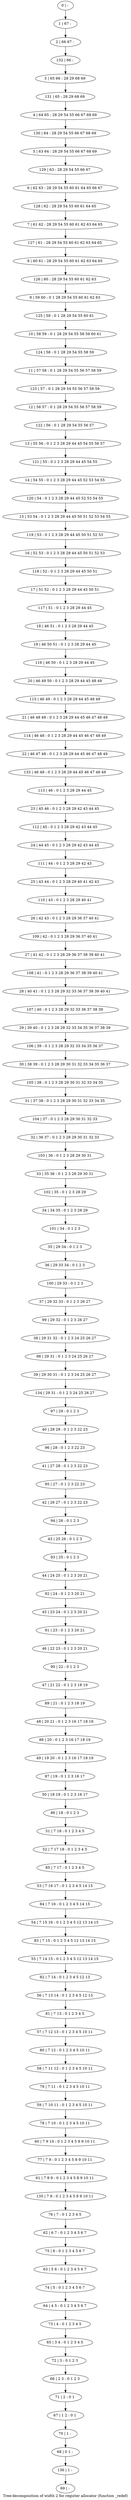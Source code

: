 digraph G {
graph [label="Tree-decomposition of width 2 for register allocator (function _redef)"]
0[label="0 | : "];
1[label="1 | 67 : "];
2[label="2 | 66 67 : "];
3[label="3 | 65 66 : 28 29 68 69 "];
4[label="4 | 64 65 : 28 29 54 55 66 67 68 69 "];
5[label="5 | 63 64 : 28 29 54 55 66 67 68 69 "];
6[label="6 | 62 63 : 28 29 54 55 60 61 64 65 66 67 "];
7[label="7 | 61 62 : 28 29 54 55 60 61 62 63 64 65 "];
8[label="8 | 60 61 : 28 29 54 55 60 61 62 63 64 65 "];
9[label="9 | 59 60 : 0 1 28 29 54 55 60 61 62 63 "];
10[label="10 | 58 59 : 0 1 28 29 54 55 58 59 60 61 "];
11[label="11 | 57 58 : 0 1 28 29 54 55 56 57 58 59 "];
12[label="12 | 56 57 : 0 1 28 29 54 55 56 57 58 59 "];
13[label="13 | 55 56 : 0 1 2 3 28 29 44 45 54 55 56 57 "];
14[label="14 | 54 55 : 0 1 2 3 28 29 44 45 52 53 54 55 "];
15[label="15 | 53 54 : 0 1 2 3 28 29 44 45 50 51 52 53 54 55 "];
16[label="16 | 52 53 : 0 1 2 3 28 29 44 45 50 51 52 53 "];
17[label="17 | 51 52 : 0 1 2 3 28 29 44 45 50 51 "];
18[label="18 | 46 51 : 0 1 2 3 28 29 44 45 "];
19[label="19 | 46 50 51 : 0 1 2 3 28 29 44 45 "];
20[label="20 | 46 49 50 : 0 1 2 3 28 29 44 45 48 49 "];
21[label="21 | 46 48 49 : 0 1 2 3 28 29 44 45 46 47 48 49 "];
22[label="22 | 46 47 48 : 0 1 2 3 28 29 44 45 46 47 48 49 "];
23[label="23 | 45 46 : 0 1 2 3 28 29 42 43 44 45 "];
24[label="24 | 44 45 : 0 1 2 3 28 29 42 43 44 45 "];
25[label="25 | 43 44 : 0 1 2 3 28 29 40 41 42 43 "];
26[label="26 | 42 43 : 0 1 2 3 28 29 36 37 40 41 "];
27[label="27 | 41 42 : 0 1 2 3 28 29 36 37 38 39 40 41 "];
28[label="28 | 40 41 : 0 1 2 3 28 29 32 33 36 37 38 39 40 41 "];
29[label="29 | 39 40 : 0 1 2 3 28 29 32 33 34 35 36 37 38 39 "];
30[label="30 | 38 39 : 0 1 2 3 28 29 30 31 32 33 34 35 36 37 "];
31[label="31 | 37 38 : 0 1 2 3 28 29 30 31 32 33 34 35 "];
32[label="32 | 36 37 : 0 1 2 3 28 29 30 31 32 33 "];
33[label="33 | 35 36 : 0 1 2 3 28 29 30 31 "];
34[label="34 | 34 35 : 0 1 2 3 28 29 "];
35[label="35 | 29 34 : 0 1 2 3 "];
36[label="36 | 29 33 34 : 0 1 2 3 "];
37[label="37 | 29 32 33 : 0 1 2 3 26 27 "];
38[label="38 | 29 31 32 : 0 1 2 3 24 25 26 27 "];
39[label="39 | 29 30 31 : 0 1 2 3 24 25 26 27 "];
40[label="40 | 28 29 : 0 1 2 3 22 23 "];
41[label="41 | 27 28 : 0 1 2 3 22 23 "];
42[label="42 | 26 27 : 0 1 2 3 22 23 "];
43[label="43 | 25 26 : 0 1 2 3 "];
44[label="44 | 24 25 : 0 1 2 3 20 21 "];
45[label="45 | 23 24 : 0 1 2 3 20 21 "];
46[label="46 | 22 23 : 0 1 2 3 20 21 "];
47[label="47 | 21 22 : 0 1 2 3 18 19 "];
48[label="48 | 20 21 : 0 1 2 3 16 17 18 19 "];
49[label="49 | 19 20 : 0 1 2 3 16 17 18 19 "];
50[label="50 | 18 19 : 0 1 2 3 16 17 "];
51[label="51 | 7 18 : 0 1 2 3 4 5 "];
52[label="52 | 7 17 18 : 0 1 2 3 4 5 "];
53[label="53 | 7 16 17 : 0 1 2 3 4 5 14 15 "];
54[label="54 | 7 15 16 : 0 1 2 3 4 5 12 13 14 15 "];
55[label="55 | 7 14 15 : 0 1 2 3 4 5 12 13 14 15 "];
56[label="56 | 7 13 14 : 0 1 2 3 4 5 12 13 "];
57[label="57 | 7 12 13 : 0 1 2 3 4 5 10 11 "];
58[label="58 | 7 11 12 : 0 1 2 3 4 5 10 11 "];
59[label="59 | 7 10 11 : 0 1 2 3 4 5 10 11 "];
60[label="60 | 7 9 10 : 0 1 2 3 4 5 8 9 10 11 "];
61[label="61 | 7 8 9 : 0 1 2 3 4 5 8 9 10 11 "];
62[label="62 | 6 7 : 0 1 2 3 4 5 6 7 "];
63[label="63 | 5 6 : 0 1 2 3 4 5 6 7 "];
64[label="64 | 4 5 : 0 1 2 3 4 5 6 7 "];
65[label="65 | 3 4 : 0 1 2 3 4 5 "];
66[label="66 | 2 3 : 0 1 2 3 "];
67[label="67 | 1 2 : 0 1 "];
68[label="68 | 0 1 : "];
69[label="69 | : "];
70[label="70 | 1 : "];
71[label="71 | 2 : 0 1 "];
72[label="72 | 3 : 0 1 2 3 "];
73[label="73 | 4 : 0 1 2 3 4 5 "];
74[label="74 | 5 : 0 1 2 3 4 5 6 7 "];
75[label="75 | 6 : 0 1 2 3 4 5 6 7 "];
76[label="76 | 7 : 0 1 2 3 4 5 "];
77[label="77 | 7 9 : 0 1 2 3 4 5 8 9 10 11 "];
78[label="78 | 7 10 : 0 1 2 3 4 5 10 11 "];
79[label="79 | 7 11 : 0 1 2 3 4 5 10 11 "];
80[label="80 | 7 12 : 0 1 2 3 4 5 10 11 "];
81[label="81 | 7 13 : 0 1 2 3 4 5 "];
82[label="82 | 7 14 : 0 1 2 3 4 5 12 13 "];
83[label="83 | 7 15 : 0 1 2 3 4 5 12 13 14 15 "];
84[label="84 | 7 16 : 0 1 2 3 4 5 14 15 "];
85[label="85 | 7 17 : 0 1 2 3 4 5 "];
86[label="86 | 18 : 0 1 2 3 "];
87[label="87 | 19 : 0 1 2 3 16 17 "];
88[label="88 | 20 : 0 1 2 3 16 17 18 19 "];
89[label="89 | 21 : 0 1 2 3 18 19 "];
90[label="90 | 22 : 0 1 2 3 "];
91[label="91 | 23 : 0 1 2 3 20 21 "];
92[label="92 | 24 : 0 1 2 3 20 21 "];
93[label="93 | 25 : 0 1 2 3 "];
94[label="94 | 26 : 0 1 2 3 "];
95[label="95 | 27 : 0 1 2 3 22 23 "];
96[label="96 | 28 : 0 1 2 3 22 23 "];
97[label="97 | 29 : 0 1 2 3 "];
98[label="98 | 29 31 : 0 1 2 3 24 25 26 27 "];
99[label="99 | 29 32 : 0 1 2 3 26 27 "];
100[label="100 | 29 33 : 0 1 2 3 "];
101[label="101 | 34 : 0 1 2 3 "];
102[label="102 | 35 : 0 1 2 3 28 29 "];
103[label="103 | 36 : 0 1 2 3 28 29 30 31 "];
104[label="104 | 37 : 0 1 2 3 28 29 30 31 32 33 "];
105[label="105 | 38 : 0 1 2 3 28 29 30 31 32 33 34 35 "];
106[label="106 | 39 : 0 1 2 3 28 29 32 33 34 35 36 37 "];
107[label="107 | 40 : 0 1 2 3 28 29 32 33 36 37 38 39 "];
108[label="108 | 41 : 0 1 2 3 28 29 36 37 38 39 40 41 "];
109[label="109 | 42 : 0 1 2 3 28 29 36 37 40 41 "];
110[label="110 | 43 : 0 1 2 3 28 29 40 41 "];
111[label="111 | 44 : 0 1 2 3 28 29 42 43 "];
112[label="112 | 45 : 0 1 2 3 28 29 42 43 44 45 "];
113[label="113 | 46 : 0 1 2 3 28 29 44 45 "];
114[label="114 | 46 48 : 0 1 2 3 28 29 44 45 46 47 48 49 "];
115[label="115 | 46 49 : 0 1 2 3 28 29 44 45 48 49 "];
116[label="116 | 46 50 : 0 1 2 3 28 29 44 45 "];
117[label="117 | 51 : 0 1 2 3 28 29 44 45 "];
118[label="118 | 52 : 0 1 2 3 28 29 44 45 50 51 "];
119[label="119 | 53 : 0 1 2 3 28 29 44 45 50 51 52 53 "];
120[label="120 | 54 : 0 1 2 3 28 29 44 45 52 53 54 55 "];
121[label="121 | 55 : 0 1 2 3 28 29 44 45 54 55 "];
122[label="122 | 56 : 0 1 28 29 54 55 56 57 "];
123[label="123 | 57 : 0 1 28 29 54 55 56 57 58 59 "];
124[label="124 | 58 : 0 1 28 29 54 55 58 59 "];
125[label="125 | 59 : 0 1 28 29 54 55 60 61 "];
126[label="126 | 60 : 28 29 54 55 60 61 62 63 "];
127[label="127 | 61 : 28 29 54 55 60 61 62 63 64 65 "];
128[label="128 | 62 : 28 29 54 55 60 61 64 65 "];
129[label="129 | 63 : 28 29 54 55 66 67 "];
130[label="130 | 64 : 28 29 54 55 66 67 68 69 "];
131[label="131 | 65 : 28 29 68 69 "];
132[label="132 | 66 : "];
133[label="133 | 46 48 : 0 1 2 3 28 29 44 45 46 47 48 49 "];
134[label="134 | 29 31 : 0 1 2 3 24 25 26 27 "];
135[label="135 | 7 9 : 0 1 2 3 4 5 8 9 10 11 "];
136[label="136 | 1 : "];
0->1 ;
1->2 ;
18->19 ;
35->36 ;
51->52 ;
70->68 ;
67->70 ;
71->67 ;
66->71 ;
72->66 ;
65->72 ;
73->65 ;
64->73 ;
74->64 ;
63->74 ;
75->63 ;
62->75 ;
76->62 ;
77->61 ;
60->77 ;
78->60 ;
59->78 ;
79->59 ;
58->79 ;
80->58 ;
57->80 ;
81->57 ;
56->81 ;
82->56 ;
55->82 ;
83->55 ;
54->83 ;
84->54 ;
53->84 ;
85->53 ;
52->85 ;
86->51 ;
50->86 ;
87->50 ;
49->87 ;
88->49 ;
48->88 ;
89->48 ;
47->89 ;
90->47 ;
46->90 ;
91->46 ;
45->91 ;
92->45 ;
44->92 ;
93->44 ;
43->93 ;
94->43 ;
42->94 ;
95->42 ;
41->95 ;
96->41 ;
40->96 ;
97->40 ;
98->39 ;
38->98 ;
99->38 ;
37->99 ;
100->37 ;
36->100 ;
101->35 ;
34->101 ;
102->34 ;
33->102 ;
103->33 ;
32->103 ;
104->32 ;
31->104 ;
105->31 ;
30->105 ;
106->30 ;
29->106 ;
107->29 ;
28->107 ;
108->28 ;
27->108 ;
109->27 ;
26->109 ;
110->26 ;
25->110 ;
111->25 ;
24->111 ;
112->24 ;
23->112 ;
113->23 ;
114->22 ;
21->114 ;
115->21 ;
20->115 ;
116->20 ;
19->116 ;
117->18 ;
17->117 ;
118->17 ;
16->118 ;
119->16 ;
15->119 ;
120->15 ;
14->120 ;
121->14 ;
13->121 ;
122->13 ;
12->122 ;
123->12 ;
11->123 ;
124->11 ;
10->124 ;
125->10 ;
9->125 ;
126->9 ;
8->126 ;
127->8 ;
7->127 ;
128->7 ;
6->128 ;
129->6 ;
5->129 ;
130->5 ;
4->130 ;
131->4 ;
3->131 ;
132->3 ;
2->132 ;
133->113 ;
22->133 ;
134->97 ;
39->134 ;
135->76 ;
61->135 ;
136->69 ;
68->136 ;
}
